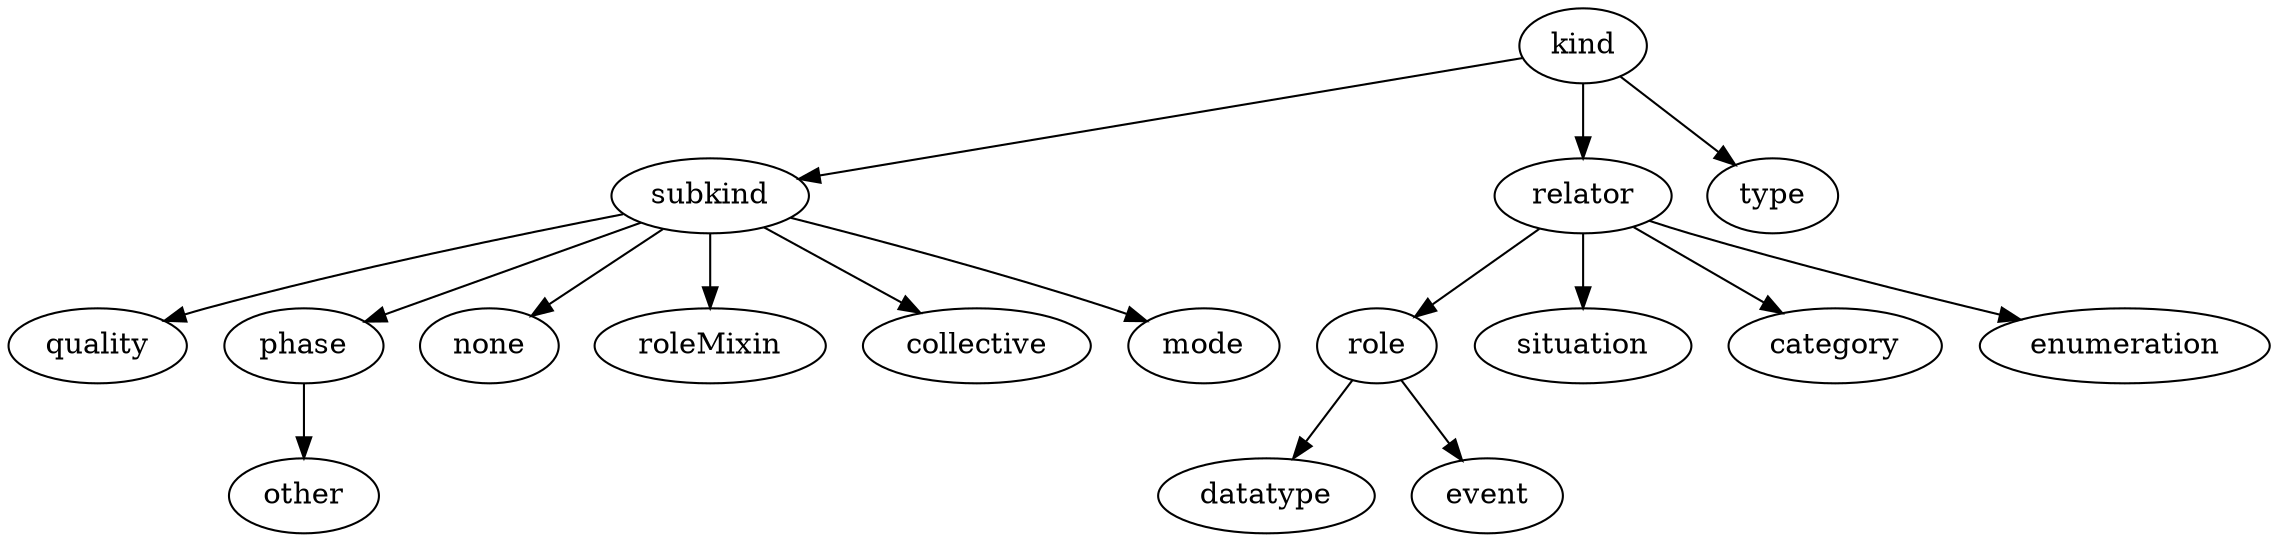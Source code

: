 strict digraph  {
kind;
subkind;
relator;
type;
quality;
phase;
none;
roleMixin;
collective;
mode;
role;
situation;
category;
enumeration;
datatype;
event;
other;
kind -> subkind;
kind -> relator;
kind -> type;
subkind -> quality;
subkind -> phase;
subkind -> none;
subkind -> roleMixin;
subkind -> collective;
subkind -> mode;
relator -> role;
relator -> situation;
relator -> category;
relator -> enumeration;
phase -> other;
role -> datatype;
role -> event;
}
